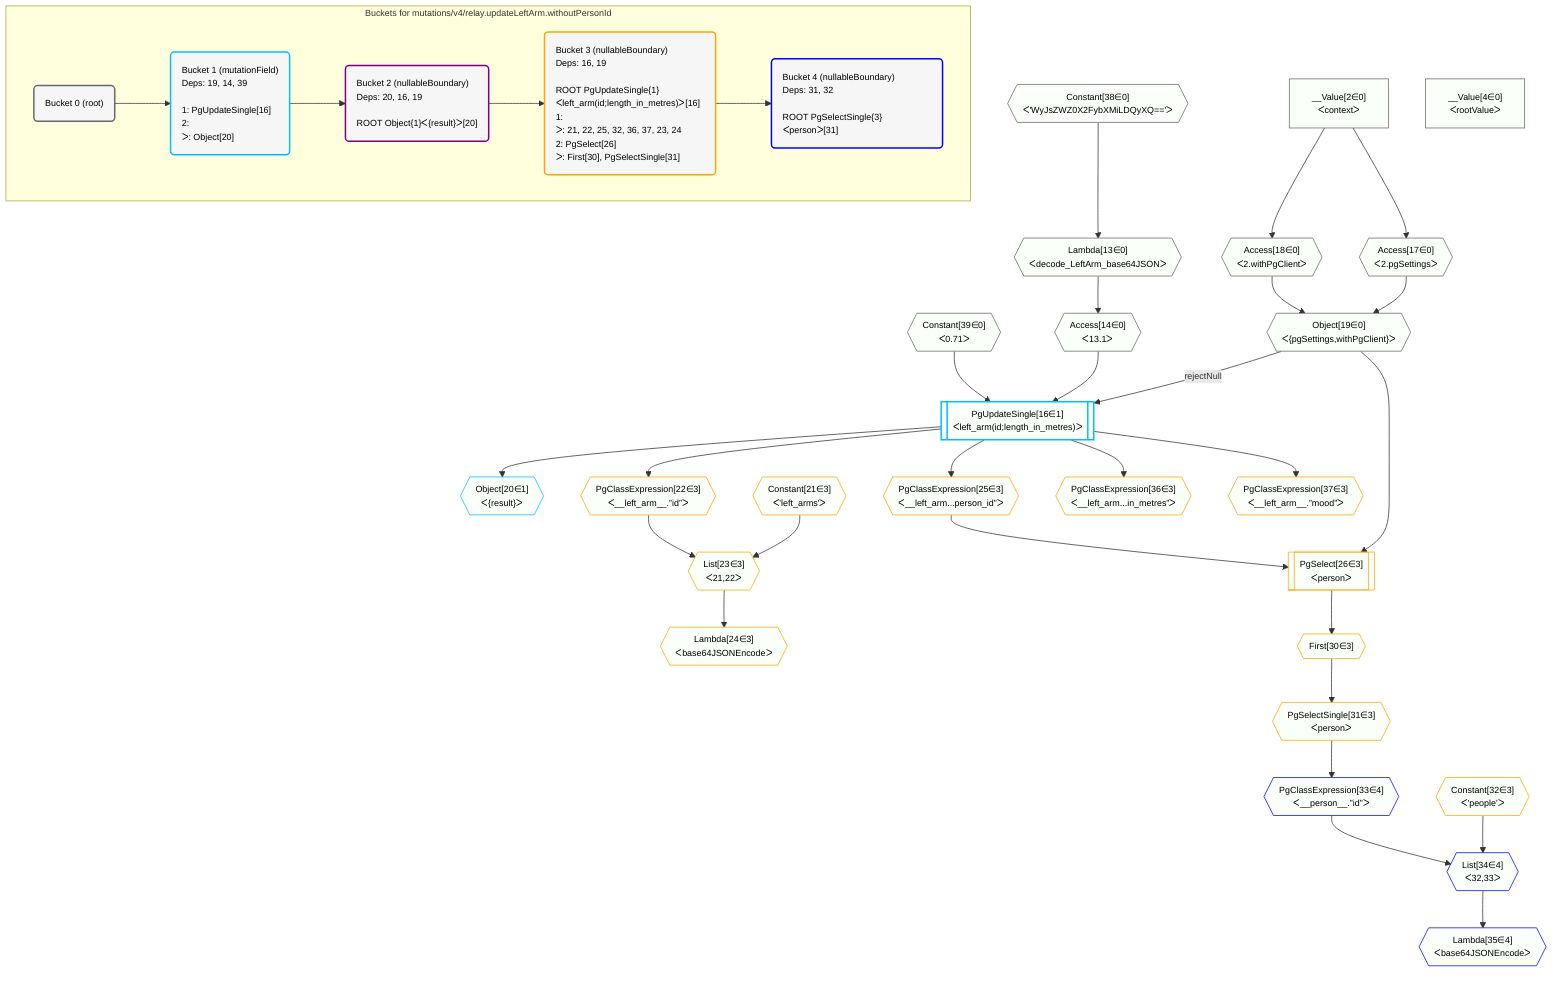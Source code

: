 %%{init: {'themeVariables': { 'fontSize': '12px'}}}%%
graph TD
    classDef path fill:#eee,stroke:#000,color:#000
    classDef plan fill:#fff,stroke-width:1px,color:#000
    classDef itemplan fill:#fff,stroke-width:2px,color:#000
    classDef unbatchedplan fill:#dff,stroke-width:1px,color:#000
    classDef sideeffectplan fill:#fcc,stroke-width:2px,color:#000
    classDef bucket fill:#f6f6f6,color:#000,stroke-width:2px,text-align:left


    %% plan dependencies
    Object19{{"Object[19∈0]<br />ᐸ{pgSettings,withPgClient}ᐳ"}}:::plan
    Access17{{"Access[17∈0]<br />ᐸ2.pgSettingsᐳ"}}:::plan
    Access18{{"Access[18∈0]<br />ᐸ2.withPgClientᐳ"}}:::plan
    Access17 & Access18 --> Object19
    Lambda13{{"Lambda[13∈0]<br />ᐸdecode_LeftArm_base64JSONᐳ"}}:::plan
    Constant38{{"Constant[38∈0]<br />ᐸ'WyJsZWZ0X2FybXMiLDQyXQ=='ᐳ"}}:::plan
    Constant38 --> Lambda13
    Access14{{"Access[14∈0]<br />ᐸ13.1ᐳ"}}:::plan
    Lambda13 --> Access14
    __Value2["__Value[2∈0]<br />ᐸcontextᐳ"]:::plan
    __Value2 --> Access17
    __Value2 --> Access18
    __Value4["__Value[4∈0]<br />ᐸrootValueᐳ"]:::plan
    Constant39{{"Constant[39∈0]<br />ᐸ0.71ᐳ"}}:::plan
    PgUpdateSingle16[["PgUpdateSingle[16∈1]<br />ᐸleft_arm(id;length_in_metres)ᐳ"]]:::sideeffectplan
    Object19 -->|rejectNull| PgUpdateSingle16
    Access14 & Constant39 --> PgUpdateSingle16
    Object20{{"Object[20∈1]<br />ᐸ{result}ᐳ"}}:::plan
    PgUpdateSingle16 --> Object20
    List23{{"List[23∈3]<br />ᐸ21,22ᐳ"}}:::plan
    Constant21{{"Constant[21∈3]<br />ᐸ'left_arms'ᐳ"}}:::plan
    PgClassExpression22{{"PgClassExpression[22∈3]<br />ᐸ__left_arm__.”id”ᐳ"}}:::plan
    Constant21 & PgClassExpression22 --> List23
    PgSelect26[["PgSelect[26∈3]<br />ᐸpersonᐳ"]]:::plan
    PgClassExpression25{{"PgClassExpression[25∈3]<br />ᐸ__left_arm...person_id”ᐳ"}}:::plan
    Object19 & PgClassExpression25 --> PgSelect26
    PgUpdateSingle16 --> PgClassExpression22
    Lambda24{{"Lambda[24∈3]<br />ᐸbase64JSONEncodeᐳ"}}:::plan
    List23 --> Lambda24
    PgUpdateSingle16 --> PgClassExpression25
    First30{{"First[30∈3]"}}:::plan
    PgSelect26 --> First30
    PgSelectSingle31{{"PgSelectSingle[31∈3]<br />ᐸpersonᐳ"}}:::plan
    First30 --> PgSelectSingle31
    PgClassExpression36{{"PgClassExpression[36∈3]<br />ᐸ__left_arm...in_metres”ᐳ"}}:::plan
    PgUpdateSingle16 --> PgClassExpression36
    PgClassExpression37{{"PgClassExpression[37∈3]<br />ᐸ__left_arm__.”mood”ᐳ"}}:::plan
    PgUpdateSingle16 --> PgClassExpression37
    Constant32{{"Constant[32∈3]<br />ᐸ'people'ᐳ"}}:::plan
    List34{{"List[34∈4]<br />ᐸ32,33ᐳ"}}:::plan
    PgClassExpression33{{"PgClassExpression[33∈4]<br />ᐸ__person__.”id”ᐳ"}}:::plan
    Constant32 & PgClassExpression33 --> List34
    PgSelectSingle31 --> PgClassExpression33
    Lambda35{{"Lambda[35∈4]<br />ᐸbase64JSONEncodeᐳ"}}:::plan
    List34 --> Lambda35

    %% define steps

    subgraph "Buckets for mutations/v4/relay.updateLeftArm.withoutPersonId"
    Bucket0("Bucket 0 (root)"):::bucket
    classDef bucket0 stroke:#696969
    class Bucket0,__Value2,__Value4,Lambda13,Access14,Access17,Access18,Object19,Constant38,Constant39 bucket0
    Bucket1("Bucket 1 (mutationField)<br />Deps: 19, 14, 39<br /><br />1: PgUpdateSingle[16]<br />2: <br />ᐳ: Object[20]"):::bucket
    classDef bucket1 stroke:#00bfff
    class Bucket1,PgUpdateSingle16,Object20 bucket1
    Bucket2("Bucket 2 (nullableBoundary)<br />Deps: 20, 16, 19<br /><br />ROOT Object{1}ᐸ{result}ᐳ[20]"):::bucket
    classDef bucket2 stroke:#7f007f
    class Bucket2 bucket2
    Bucket3("Bucket 3 (nullableBoundary)<br />Deps: 16, 19<br /><br />ROOT PgUpdateSingle{1}ᐸleft_arm(id;length_in_metres)ᐳ[16]<br />1: <br />ᐳ: 21, 22, 25, 32, 36, 37, 23, 24<br />2: PgSelect[26]<br />ᐳ: First[30], PgSelectSingle[31]"):::bucket
    classDef bucket3 stroke:#ffa500
    class Bucket3,Constant21,PgClassExpression22,List23,Lambda24,PgClassExpression25,PgSelect26,First30,PgSelectSingle31,Constant32,PgClassExpression36,PgClassExpression37 bucket3
    Bucket4("Bucket 4 (nullableBoundary)<br />Deps: 31, 32<br /><br />ROOT PgSelectSingle{3}ᐸpersonᐳ[31]"):::bucket
    classDef bucket4 stroke:#0000ff
    class Bucket4,PgClassExpression33,List34,Lambda35 bucket4
    Bucket0 --> Bucket1
    Bucket1 --> Bucket2
    Bucket2 --> Bucket3
    Bucket3 --> Bucket4
    classDef unary fill:#fafffa,borderWidth:8px
    class Object19,Lambda13,Access14,Access17,Access18,__Value2,__Value4,Constant38,Constant39,PgUpdateSingle16,Object20,List23,PgSelect26,PgClassExpression22,Lambda24,PgClassExpression25,First30,PgSelectSingle31,PgClassExpression36,PgClassExpression37,Constant21,Constant32,List34,PgClassExpression33,Lambda35 unary
    end